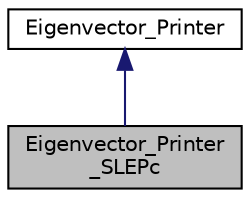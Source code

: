 digraph "Eigenvector_Printer_SLEPc"
{
  edge [fontname="Helvetica",fontsize="10",labelfontname="Helvetica",labelfontsize="10"];
  node [fontname="Helvetica",fontsize="10",shape=record];
  Node1 [label="Eigenvector_Printer\l_SLEPc",height=0.2,width=0.4,color="black", fillcolor="grey75", style="filled", fontcolor="black"];
  Node2 -> Node1 [dir="back",color="midnightblue",fontsize="10",style="solid",fontname="Helvetica"];
  Node2 [label="Eigenvector_Printer",height=0.2,width=0.4,color="black", fillcolor="white", style="filled",URL="$classEigenvector__Printer.html"];
}
